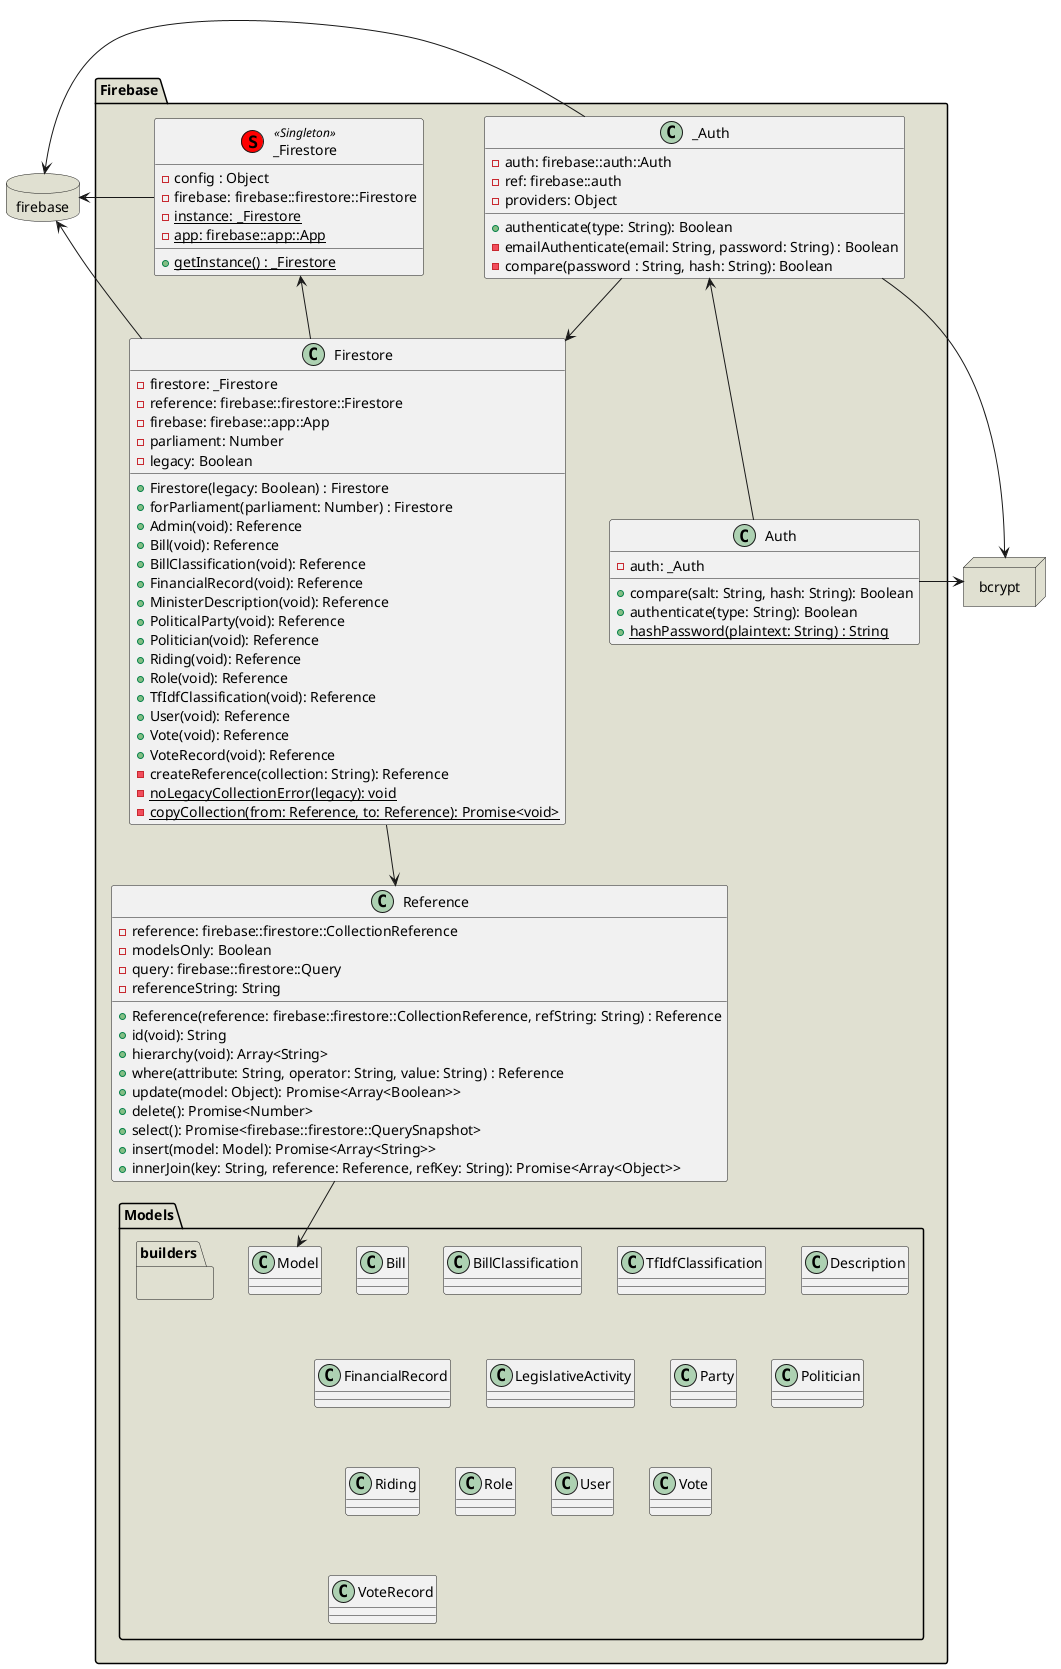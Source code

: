 @startuml
package bcrypt <<Node>> #e0e0d1 {
}
package firebase <<Database>> #e0e0d1 {
}
package Firebase #e0e0d1 {
    package Models #e0e0d1 {
        class Model
        class Bill
        class BillClassification
        class TfIdfClassification
        class Description
        class FinancialRecord
        class LegislativeActivity
        class Party
        class Politician
        class Riding
        class Role
        class User
        class Vote
        class VoteRecord
        package builders #e0e0d1 {}
    }
    class _Firestore <<(S, red) Singleton>> {
        - config : Object
        - firebase: firebase::firestore::Firestore
        {static} - instance: _Firestore
        {static} - app: firebase::app::App
        {static} + getInstance() : _Firestore
    }
    _Firestore <-- Firestore
    _Firestore -down-> firebase

    class Firestore {
        - firestore: _Firestore
        - reference: firebase::firestore::Firestore
        - firebase: firebase::app::App
        - parliament: Number
        - legacy: Boolean
        + Firestore(legacy: Boolean) : Firestore
        + forParliament(parliament: Number) : Firestore
        + Admin(void): Reference
        + Bill(void): Reference
        + BillClassification(void): Reference
        + FinancialRecord(void): Reference
        + MinisterDescription(void): Reference
        + PoliticalParty(void): Reference
        + Politician(void): Reference
        + Riding(void): Reference
        + Role(void): Reference
        + TfIdfClassification(void): Reference
        + User(void): Reference
        + Vote(void): Reference
        + VoteRecord(void): Reference
        - createReference(collection: String): Reference
        {static} - noLegacyCollectionError(legacy): void
        {static} - copyCollection(from: Reference, to: Reference): Promise<void>
    }
    Firestore --> Reference
    Firestore -up-> firebase

    class Reference {
        - reference: firebase::firestore::CollectionReference
        - modelsOnly: Boolean
        - query: firebase::firestore::Query
        - referenceString: String
        + Reference(reference: firebase::firestore::CollectionReference, refString: String) : Reference
        + id(void): String
        + hierarchy(void): Array<String>
        + where(attribute: String, operator: String, value: String) : Reference
        + update(model: Object): Promise<Array<Boolean>>
        + delete(): Promise<Number>
        + select(): Promise<firebase::firestore::QuerySnapshot>
        + insert(model: Model): Promise<Array<String>>
        + innerJoin(key: String, reference: Reference, refKey: String): Promise<Array<Object>>
    }
    Reference --> Model

    class _Auth {
        - auth: firebase::auth::Auth
        - ref: firebase::auth
        - providers: Object
        + authenticate(type: String): Boolean
        - emailAuthenticate(email: String, password: String) : Boolean
        - compare(password : String, hash: String): Boolean
    }
    _Auth --> Firestore
    _Auth -up-> firebase
    _Auth -right-> bcrypt
    _Auth <-- Auth

    class Auth {
        - auth: _Auth
        + compare(salt: String, hash: String): Boolean
        + authenticate(type: String): Boolean
        {static} + hashPassword(plaintext: String) : String
    }
    Auth -right-> bcrypt
}
@enduml